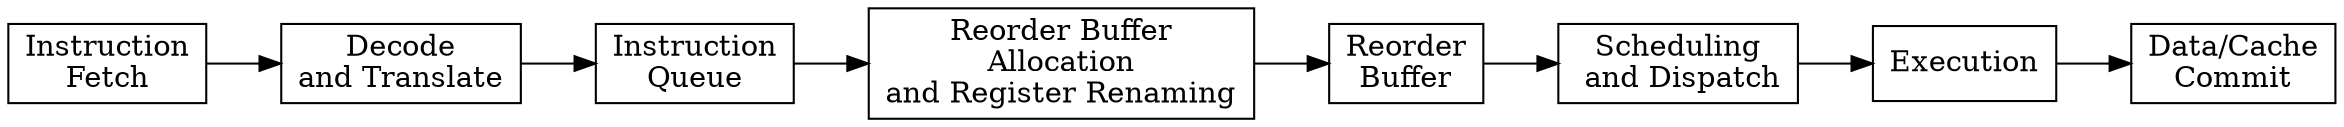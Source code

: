 digraph pipeline {
    node [shape = box];
    rankdir = LR;
    fontsize = 12;
    overlap = false;
    
    "Instruction\nFetch" -> "Decode\nand Translate";
    "Decode\nand Translate" -> "Instruction\nQueue";
    "Instruction\nQueue" -> "Reorder Buffer\nAllocation\nand Register Renaming";
    "Reorder Buffer\nAllocation\nand Register Renaming" -> "Reorder\nBuffer";
    "Reorder\nBuffer" -> "Scheduling\n and Dispatch";
    "Scheduling\n and Dispatch" -> "Execution";
    "Execution" -> "Data/Cache\nCommit";
}